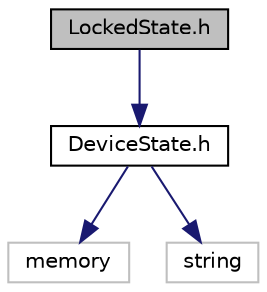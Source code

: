 digraph "LockedState.h"
{
 // LATEX_PDF_SIZE
  edge [fontname="Helvetica",fontsize="10",labelfontname="Helvetica",labelfontsize="10"];
  node [fontname="Helvetica",fontsize="10",shape=record];
  Node1 [label="LockedState.h",height=0.2,width=0.4,color="black", fillcolor="grey75", style="filled", fontcolor="black",tooltip="Concrete class representing the \"Locked\" state of a smart device."];
  Node1 -> Node2 [color="midnightblue",fontsize="10",style="solid"];
  Node2 [label="DeviceState.h",height=0.2,width=0.4,color="black", fillcolor="white", style="filled",URL="$DeviceState_8h.html",tooltip="Abstract class representing the state of a smart device in the Smart Home Automation System."];
  Node2 -> Node3 [color="midnightblue",fontsize="10",style="solid"];
  Node3 [label="memory",height=0.2,width=0.4,color="grey75", fillcolor="white", style="filled",tooltip=" "];
  Node2 -> Node4 [color="midnightblue",fontsize="10",style="solid"];
  Node4 [label="string",height=0.2,width=0.4,color="grey75", fillcolor="white", style="filled",tooltip=" "];
}
